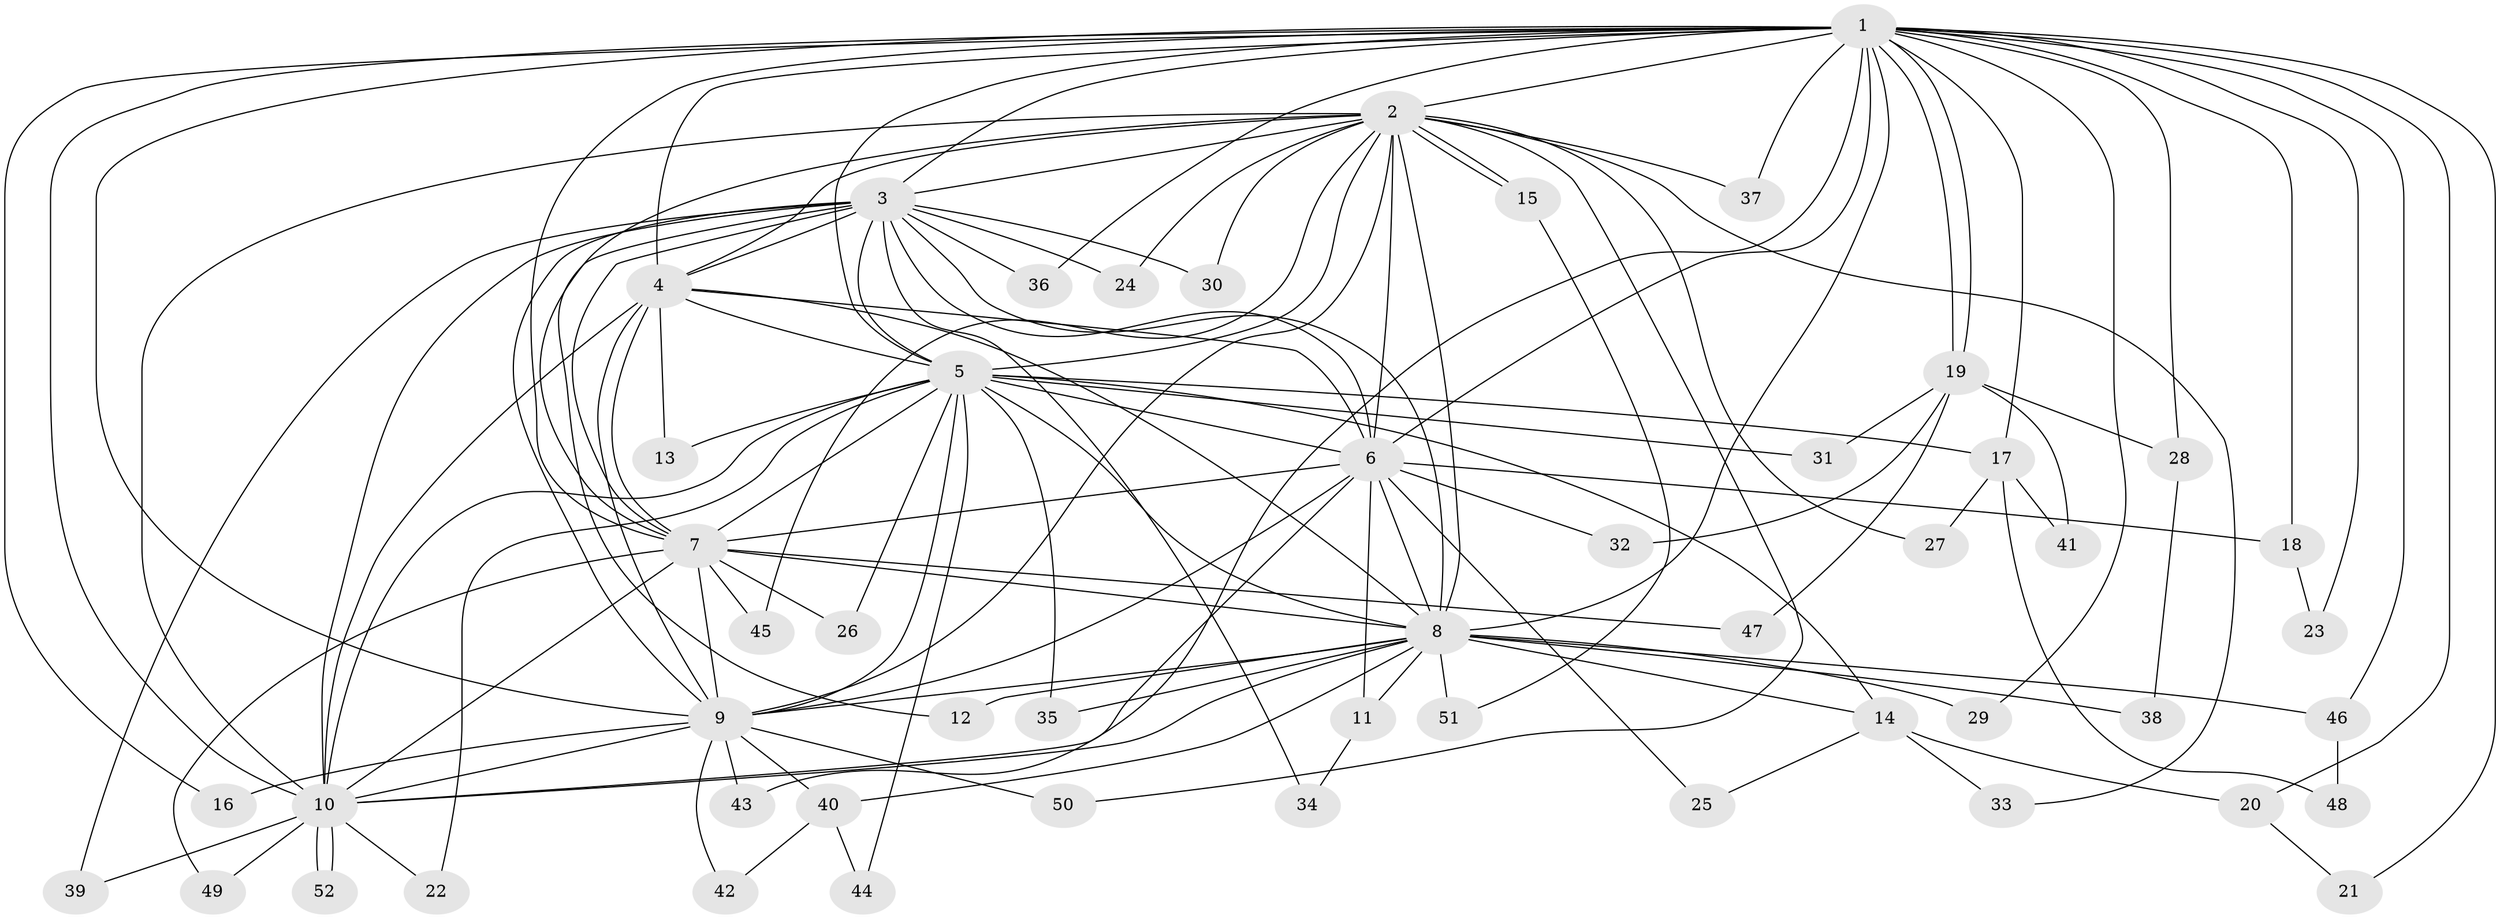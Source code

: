 // Generated by graph-tools (version 1.1) at 2025/44/03/09/25 04:44:10]
// undirected, 52 vertices, 129 edges
graph export_dot {
graph [start="1"]
  node [color=gray90,style=filled];
  1;
  2;
  3;
  4;
  5;
  6;
  7;
  8;
  9;
  10;
  11;
  12;
  13;
  14;
  15;
  16;
  17;
  18;
  19;
  20;
  21;
  22;
  23;
  24;
  25;
  26;
  27;
  28;
  29;
  30;
  31;
  32;
  33;
  34;
  35;
  36;
  37;
  38;
  39;
  40;
  41;
  42;
  43;
  44;
  45;
  46;
  47;
  48;
  49;
  50;
  51;
  52;
  1 -- 2;
  1 -- 3;
  1 -- 4;
  1 -- 5;
  1 -- 6;
  1 -- 7;
  1 -- 8;
  1 -- 9;
  1 -- 10;
  1 -- 16;
  1 -- 17;
  1 -- 18;
  1 -- 19;
  1 -- 19;
  1 -- 20;
  1 -- 21;
  1 -- 23;
  1 -- 28;
  1 -- 29;
  1 -- 36;
  1 -- 37;
  1 -- 43;
  1 -- 46;
  2 -- 3;
  2 -- 4;
  2 -- 5;
  2 -- 6;
  2 -- 7;
  2 -- 8;
  2 -- 9;
  2 -- 10;
  2 -- 15;
  2 -- 15;
  2 -- 24;
  2 -- 27;
  2 -- 30;
  2 -- 33;
  2 -- 37;
  2 -- 45;
  2 -- 50;
  3 -- 4;
  3 -- 5;
  3 -- 6;
  3 -- 7;
  3 -- 8;
  3 -- 9;
  3 -- 10;
  3 -- 12;
  3 -- 24;
  3 -- 30;
  3 -- 34;
  3 -- 36;
  3 -- 39;
  4 -- 5;
  4 -- 6;
  4 -- 7;
  4 -- 8;
  4 -- 9;
  4 -- 10;
  4 -- 13;
  5 -- 6;
  5 -- 7;
  5 -- 8;
  5 -- 9;
  5 -- 10;
  5 -- 13;
  5 -- 14;
  5 -- 17;
  5 -- 22;
  5 -- 26;
  5 -- 31;
  5 -- 35;
  5 -- 44;
  6 -- 7;
  6 -- 8;
  6 -- 9;
  6 -- 10;
  6 -- 11;
  6 -- 18;
  6 -- 25;
  6 -- 32;
  7 -- 8;
  7 -- 9;
  7 -- 10;
  7 -- 26;
  7 -- 45;
  7 -- 47;
  7 -- 49;
  8 -- 9;
  8 -- 10;
  8 -- 11;
  8 -- 12;
  8 -- 14;
  8 -- 29;
  8 -- 35;
  8 -- 38;
  8 -- 40;
  8 -- 46;
  8 -- 51;
  9 -- 10;
  9 -- 16;
  9 -- 40;
  9 -- 42;
  9 -- 43;
  9 -- 50;
  10 -- 22;
  10 -- 39;
  10 -- 49;
  10 -- 52;
  10 -- 52;
  11 -- 34;
  14 -- 20;
  14 -- 25;
  14 -- 33;
  15 -- 51;
  17 -- 27;
  17 -- 41;
  17 -- 48;
  18 -- 23;
  19 -- 28;
  19 -- 31;
  19 -- 32;
  19 -- 41;
  19 -- 47;
  20 -- 21;
  28 -- 38;
  40 -- 42;
  40 -- 44;
  46 -- 48;
}
